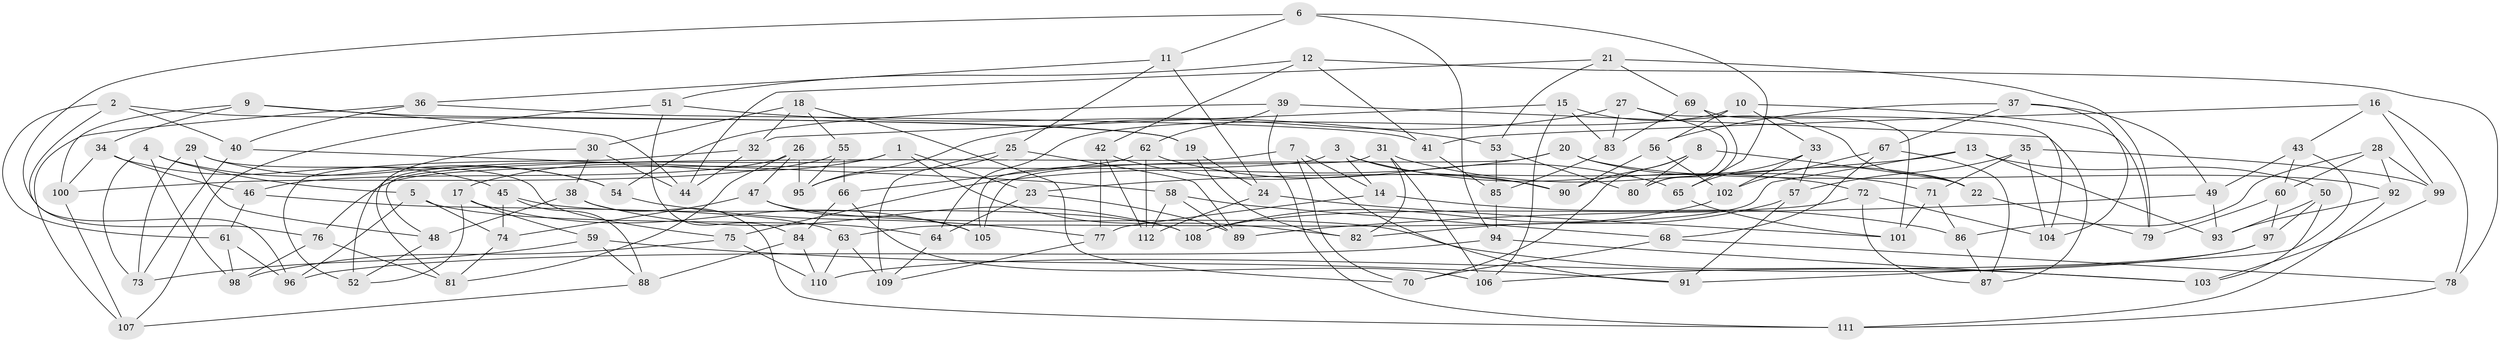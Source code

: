 // Generated by graph-tools (version 1.1) at 2025/26/03/09/25 03:26:52]
// undirected, 112 vertices, 224 edges
graph export_dot {
graph [start="1"]
  node [color=gray90,style=filled];
  1;
  2;
  3;
  4;
  5;
  6;
  7;
  8;
  9;
  10;
  11;
  12;
  13;
  14;
  15;
  16;
  17;
  18;
  19;
  20;
  21;
  22;
  23;
  24;
  25;
  26;
  27;
  28;
  29;
  30;
  31;
  32;
  33;
  34;
  35;
  36;
  37;
  38;
  39;
  40;
  41;
  42;
  43;
  44;
  45;
  46;
  47;
  48;
  49;
  50;
  51;
  52;
  53;
  54;
  55;
  56;
  57;
  58;
  59;
  60;
  61;
  62;
  63;
  64;
  65;
  66;
  67;
  68;
  69;
  70;
  71;
  72;
  73;
  74;
  75;
  76;
  77;
  78;
  79;
  80;
  81;
  82;
  83;
  84;
  85;
  86;
  87;
  88;
  89;
  90;
  91;
  92;
  93;
  94;
  95;
  96;
  97;
  98;
  99;
  100;
  101;
  102;
  103;
  104;
  105;
  106;
  107;
  108;
  109;
  110;
  111;
  112;
  1 -- 52;
  1 -- 17;
  1 -- 82;
  1 -- 23;
  2 -- 96;
  2 -- 40;
  2 -- 61;
  2 -- 19;
  3 -- 76;
  3 -- 14;
  3 -- 72;
  3 -- 90;
  4 -- 54;
  4 -- 5;
  4 -- 73;
  4 -- 98;
  5 -- 96;
  5 -- 74;
  5 -- 64;
  6 -- 65;
  6 -- 11;
  6 -- 94;
  6 -- 76;
  7 -- 48;
  7 -- 70;
  7 -- 91;
  7 -- 14;
  8 -- 90;
  8 -- 80;
  8 -- 22;
  8 -- 70;
  9 -- 100;
  9 -- 34;
  9 -- 19;
  9 -- 44;
  10 -- 64;
  10 -- 56;
  10 -- 79;
  10 -- 33;
  11 -- 36;
  11 -- 24;
  11 -- 25;
  12 -- 78;
  12 -- 51;
  12 -- 42;
  12 -- 41;
  13 -- 93;
  13 -- 50;
  13 -- 63;
  13 -- 23;
  14 -- 77;
  14 -- 86;
  15 -- 32;
  15 -- 22;
  15 -- 106;
  15 -- 83;
  16 -- 78;
  16 -- 43;
  16 -- 99;
  16 -- 41;
  17 -- 59;
  17 -- 105;
  17 -- 52;
  18 -- 32;
  18 -- 55;
  18 -- 70;
  18 -- 30;
  19 -- 82;
  19 -- 24;
  20 -- 22;
  20 -- 75;
  20 -- 92;
  20 -- 105;
  21 -- 44;
  21 -- 69;
  21 -- 79;
  21 -- 53;
  22 -- 79;
  23 -- 89;
  23 -- 64;
  24 -- 112;
  24 -- 101;
  25 -- 109;
  25 -- 95;
  25 -- 89;
  26 -- 81;
  26 -- 46;
  26 -- 47;
  26 -- 95;
  27 -- 104;
  27 -- 83;
  27 -- 80;
  27 -- 95;
  28 -- 92;
  28 -- 99;
  28 -- 60;
  28 -- 86;
  29 -- 54;
  29 -- 75;
  29 -- 73;
  29 -- 48;
  30 -- 38;
  30 -- 81;
  30 -- 44;
  31 -- 82;
  31 -- 105;
  31 -- 106;
  31 -- 71;
  32 -- 52;
  32 -- 44;
  33 -- 65;
  33 -- 102;
  33 -- 57;
  34 -- 46;
  34 -- 45;
  34 -- 100;
  35 -- 99;
  35 -- 71;
  35 -- 57;
  35 -- 104;
  36 -- 107;
  36 -- 41;
  36 -- 40;
  37 -- 67;
  37 -- 104;
  37 -- 49;
  37 -- 56;
  38 -- 111;
  38 -- 108;
  38 -- 48;
  39 -- 54;
  39 -- 87;
  39 -- 111;
  39 -- 62;
  40 -- 58;
  40 -- 73;
  41 -- 85;
  42 -- 112;
  42 -- 90;
  42 -- 77;
  43 -- 49;
  43 -- 60;
  43 -- 91;
  45 -- 88;
  45 -- 74;
  45 -- 108;
  46 -- 63;
  46 -- 61;
  47 -- 103;
  47 -- 74;
  47 -- 105;
  48 -- 52;
  49 -- 93;
  49 -- 89;
  50 -- 97;
  50 -- 103;
  50 -- 93;
  51 -- 84;
  51 -- 107;
  51 -- 53;
  53 -- 85;
  53 -- 80;
  54 -- 77;
  55 -- 95;
  55 -- 66;
  55 -- 100;
  56 -- 90;
  56 -- 102;
  57 -- 82;
  57 -- 91;
  58 -- 68;
  58 -- 89;
  58 -- 112;
  59 -- 88;
  59 -- 91;
  59 -- 73;
  60 -- 97;
  60 -- 79;
  61 -- 96;
  61 -- 98;
  62 -- 112;
  62 -- 65;
  62 -- 66;
  63 -- 110;
  63 -- 109;
  64 -- 109;
  65 -- 101;
  66 -- 84;
  66 -- 106;
  67 -- 87;
  67 -- 102;
  67 -- 68;
  68 -- 70;
  68 -- 78;
  69 -- 101;
  69 -- 83;
  69 -- 80;
  71 -- 101;
  71 -- 86;
  72 -- 108;
  72 -- 87;
  72 -- 104;
  74 -- 81;
  75 -- 98;
  75 -- 110;
  76 -- 98;
  76 -- 81;
  77 -- 109;
  78 -- 111;
  83 -- 85;
  84 -- 88;
  84 -- 110;
  85 -- 94;
  86 -- 87;
  88 -- 107;
  92 -- 93;
  92 -- 111;
  94 -- 96;
  94 -- 103;
  97 -- 110;
  97 -- 106;
  99 -- 103;
  100 -- 107;
  102 -- 108;
}
